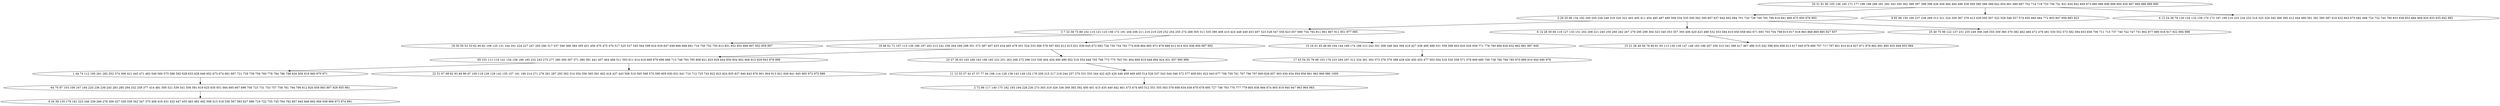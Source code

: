 digraph true_tree {
	"0" -> "1"
	"1" -> "2"
	"2" -> "3"
	"0" -> "4"
	"0" -> "5"
	"2" -> "6"
	"6" -> "7"
	"2" -> "8"
	"7" -> "9"
	"9" -> "10"
	"6" -> "11"
	"11" -> "12"
	"8" -> "13"
	"12" -> "14"
	"10" -> "15"
	"7" -> "16"
	"1" -> "17"
	"1" -> "18"
	"17" -> "19"
	"0" [label="20 31 91 95 105 146 165 171 177 196 198 286 291 292 343 350 362 389 397 398 399 438 459 484 494 496 538 569 580 586 589 642 654 661 680 697 702 714 718 733 736 741 831 834 842 849 873 880 886 896 898 900 926 967 969 988 989 990"];
	"1" [label="5 29 35 66 134 192 200 205 226 248 316 320 322 403 405 411 454 485 487 489 509 534 535 540 562 595 607 637 644 692 694 701 720 728 749 765 789 816 841 860 875 950 976 993"];
	"2" [label="3 7 32 58 73 88 102 110 121 123 156 172 191 204 206 211 216 219 229 252 254 255 274 288 305 311 335 390 408 410 424 448 449 453 497 523 528 547 550 623 657 690 754 792 811 861 867 911 951 977 985"];
	"3" [label="18 30 50 52 53 62 90 92 109 125 131 164 201 224 227 247 265 290 317 337 346 368 384 395 451 456 470 475 476 517 525 527 545 564 599 624 629 647 649 666 668 691 716 750 752 755 813 851 852 855 899 907 952 959 997"];
	"4" [label="8 85 98 150 166 237 238 269 313 321 324 358 367 376 413 439 505 507 522 529 548 557 574 655 660 684 772 803 847 858 883 923"];
	"5" [label="4 13 24 38 79 120 124 132 159 170 173 187 199 210 225 234 253 318 325 329 345 366 385 412 444 480 561 581 585 587 618 632 663 675 682 688 724 732 744 780 833 839 853 884 909 920 933 935 942 982"];
	"6" [label="19 46 61 71 107 115 136 189 197 203 213 241 258 264 289 298 351 372 387 407 433 434 465 478 501 524 533 566 579 597 602 612 615 621 639 645 672 683 726 730 734 762 774 838 864 865 872 878 888 912 914 932 936 956 987 992"];
	"7" [label="65 101 111 116 141 154 158 180 185 232 243 275 277 280 300 307 371 380 381 441 457 464 468 511 593 611 614 616 669 676 696 698 713 748 793 795 808 821 825 829 844 850 854 902 908 915 929 943 979 999"];
	"8" [label="10 16 41 45 48 69 104 144 169 174 188 212 242 301 308 348 364 394 419 427 436 460 488 531 559 598 603 620 626 659 771 776 790 806 830 832 862 881 887 949"];
	"9" [label="1 44 74 112 195 261 282 352 374 396 421 445 471 483 549 560 575 588 592 628 633 638 646 652 673 674 681 687 721 729 739 756 760 778 784 786 788 826 856 918 960 970 971"];
	"10" [label="64 70 87 103 106 167 184 220 236 239 245 283 285 294 332 339 377 414 481 500 521 539 541 556 591 619 625 635 651 664 665 667 699 700 723 731 753 757 758 781 794 799 812 820 859 893 897 928 955 981"];
	"11" [label="23 27 36 63 145 160 162 168 183 222 251 263 268 272 296 310 330 404 426 490 499 502 519 554 648 705 768 773 775 783 791 804 809 819 848 894 924 931 957 995 996"];
	"12" [label="11 12 33 37 42 47 57 77 94 108 114 128 138 143 149 152 176 209 215 217 218 244 257 270 331 333 344 422 425 429 446 458 469 495 514 526 537 543 544 546 572 577 600 601 622 643 677 708 759 761 767 796 797 800 828 857 903 930 934 954 958 961 962 966 980 1000"];
	"13" [label="17 43 54 55 78 96 153 178 233 284 297 312 334 361 363 373 378 379 388 428 430 450 452 477 503 504 516 520 558 571 578 609 685 709 738 766 769 785 870 889 910 944 946 978"];
	"14" [label="2 72 86 117 140 175 182 193 194 228 230 273 303 319 326 336 369 383 392 400 401 415 435 440 442 461 473 474 493 512 551 555 563 576 608 634 636 670 678 695 727 746 763 770 777 779 805 836 866 874 905 919 940 947 963 964 983"];
	"15" [label="9 34 39 135 179 181 223 246 259 266 278 309 327 328 338 342 347 375 409 416 431 432 447 455 463 482 492 508 513 518 536 567 583 627 686 719 722 735 745 764 782 807 845 846 892 906 938 968 973 974 991"];
	"16" [label="22 51 67 68 82 83 84 89 97 100 118 126 129 142 155 157 161 190 214 271 276 281 287 293 302 314 354 356 365 391 402 418 437 443 506 510 565 568 570 590 605 630 631 641 710 712 725 743 822 823 824 835 837 840 843 876 901 904 913 921 939 941 945 965 972 975 986"];
	"17" [label="6 14 28 59 60 119 127 133 151 202 208 221 240 250 260 262 267 279 295 299 304 323 340 353 357 393 406 420 423 498 532 553 584 610 650 658 662 671 693 703 704 798 815 817 818 863 868 869 885 927 937"];
	"18" [label="25 40 75 99 122 137 231 235 249 306 349 355 359 360 370 382 462 466 472 479 491 530 552 573 582 594 653 656 706 711 715 737 740 742 747 751 802 877 890 916 917 922 994 998"];
	"19" [label="15 21 26 49 56 76 80 81 93 113 130 139 147 148 163 186 207 256 315 341 386 417 467 486 515 542 596 604 606 613 617 640 679 689 707 717 787 801 810 814 827 871 879 882 891 895 925 948 953 984"];
}
